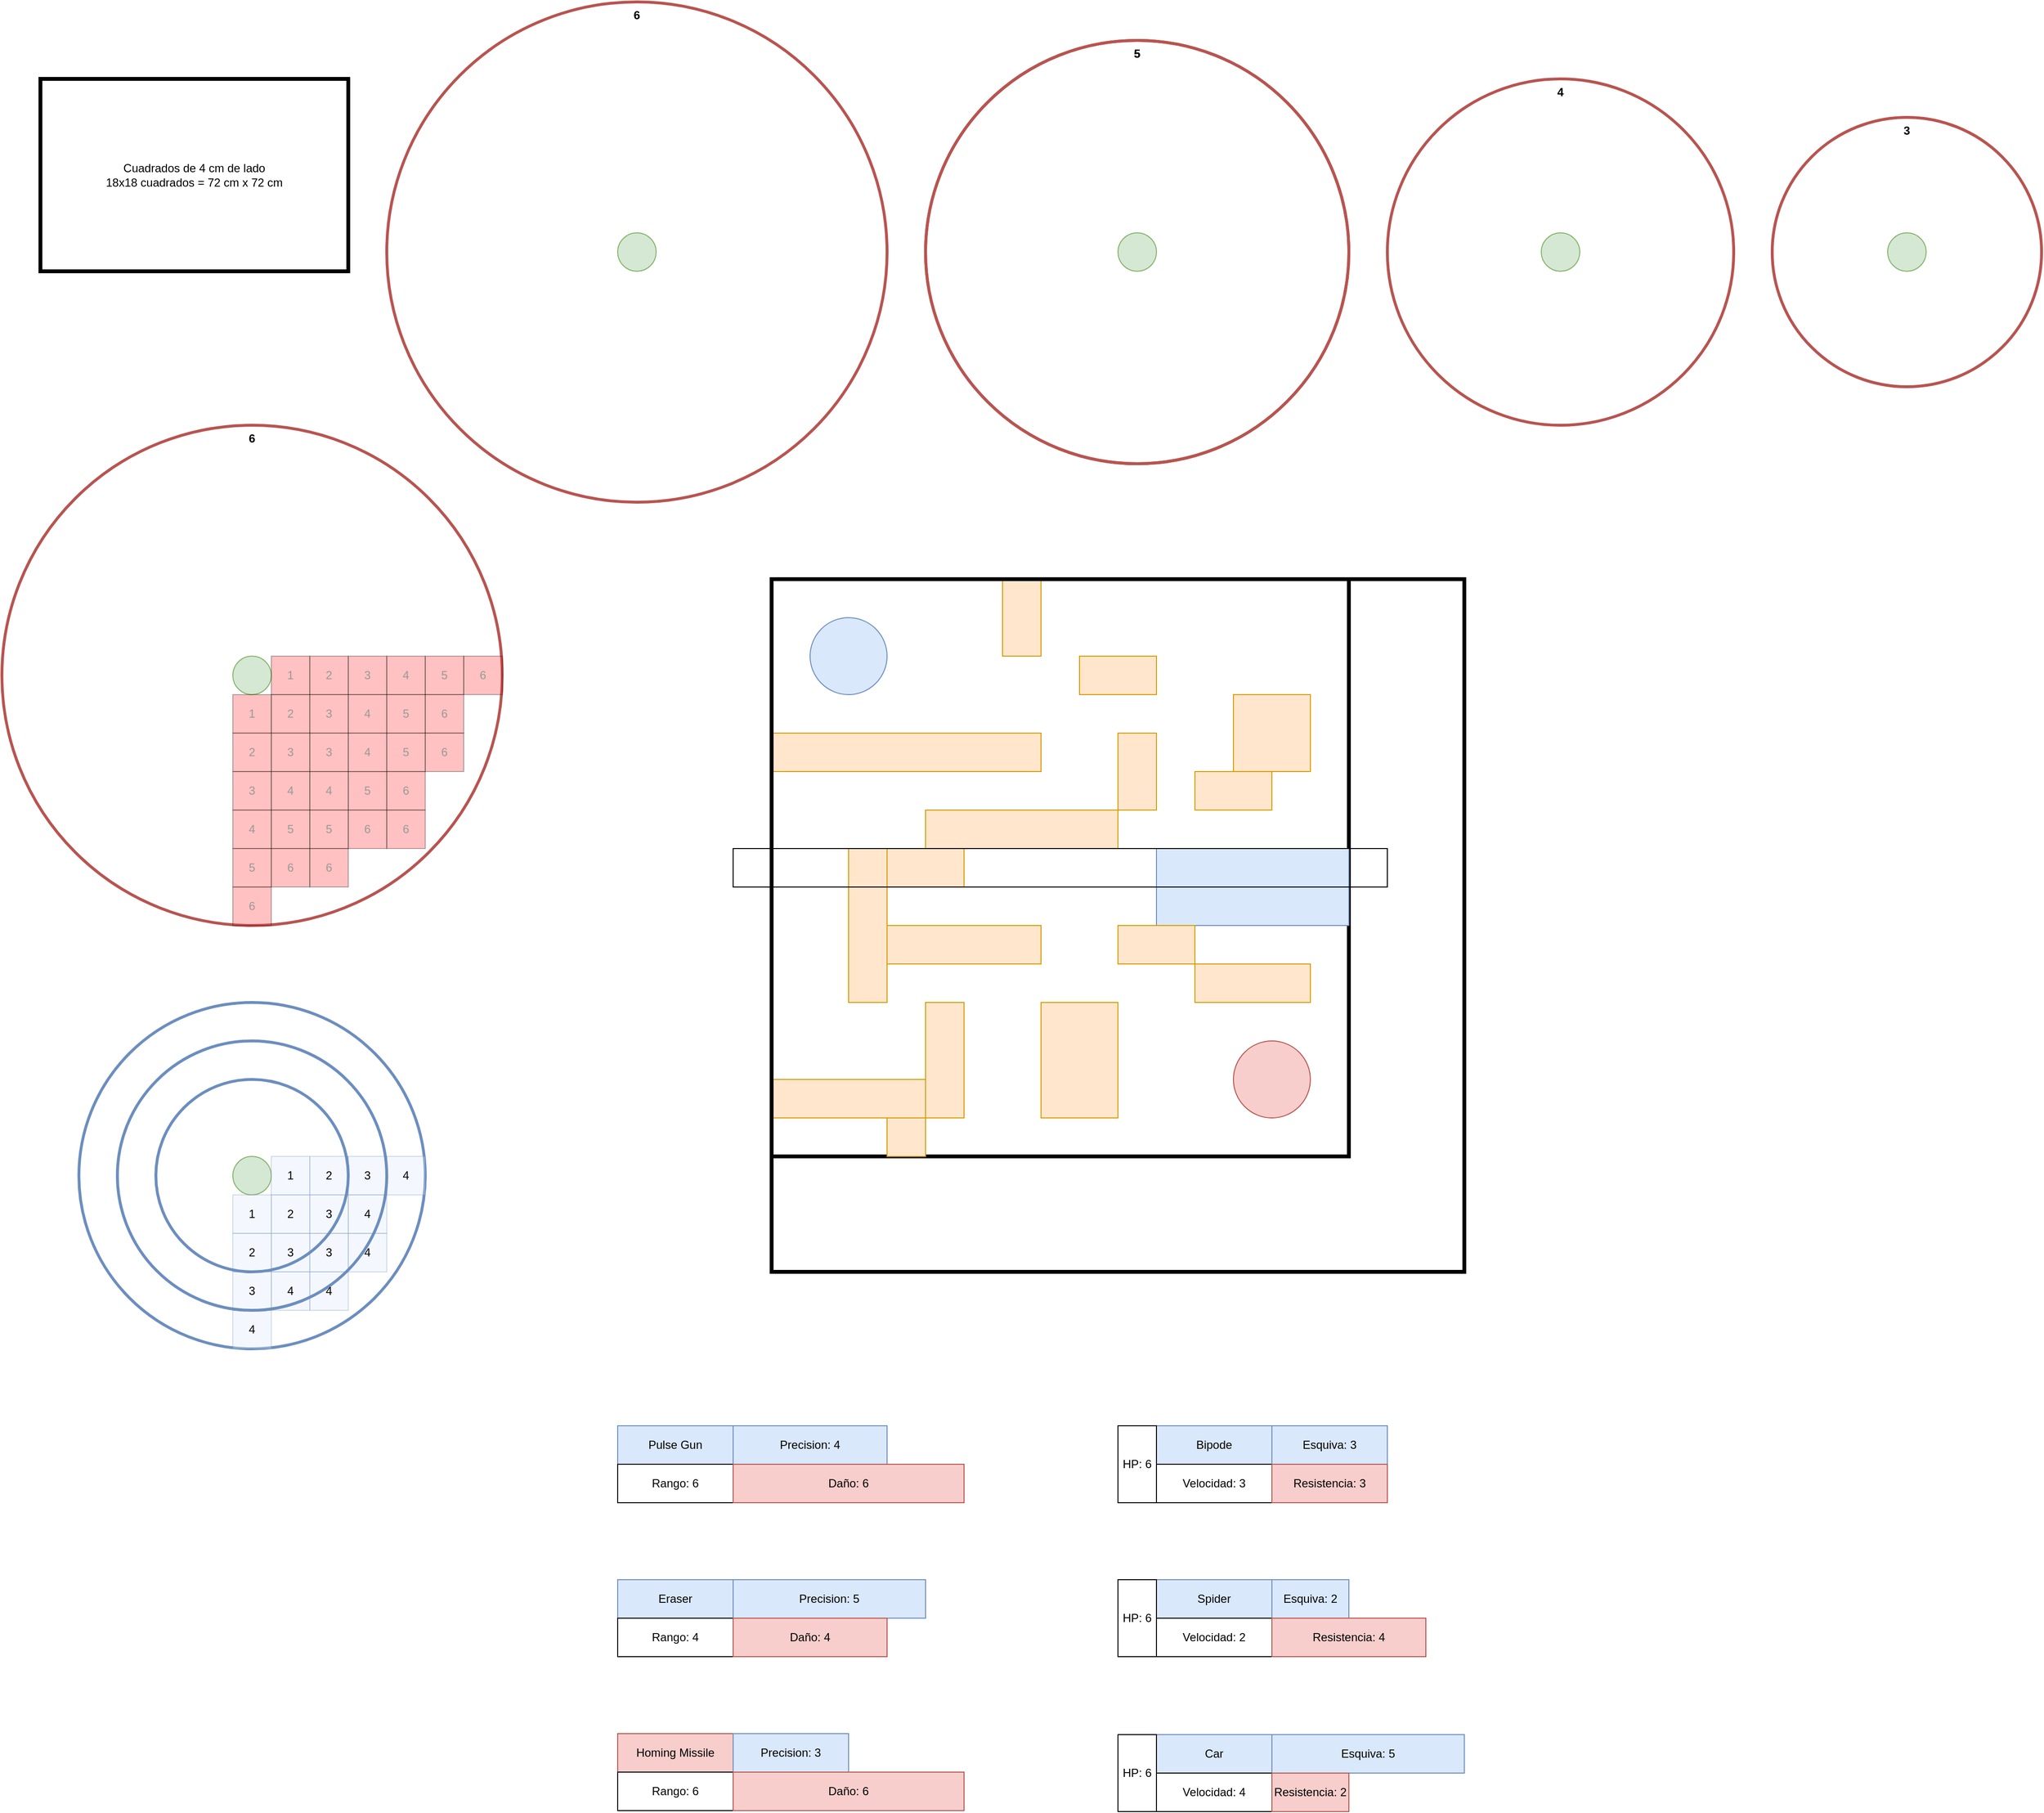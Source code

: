 <mxfile version="14.5.3" type="github">
  <diagram id="_yiUwRokFOnQKQJ4L_2b" name="Page-1">
    <mxGraphModel dx="2286" dy="2127" grid="1" gridSize="40" guides="1" tooltips="1" connect="1" arrows="1" fold="1" page="1" pageScale="1" pageWidth="1169" pageHeight="827" math="0" shadow="0">
      <root>
        <mxCell id="0" />
        <mxCell id="1" parent="0" />
        <mxCell id="vn4npf6PUUD4SO4Y0X6b-38" value="6" style="ellipse;whiteSpace=wrap;html=1;aspect=fixed;strokeColor=#b85450;strokeWidth=3;fillColor=none;verticalAlign=top;fontStyle=1" parent="1" vertex="1">
          <mxGeometry x="-800" y="-160" width="520" height="520" as="geometry" />
        </mxCell>
        <mxCell id="3i8wpQ27d8iT5KFeXICe-36" value="" style="ellipse;whiteSpace=wrap;html=1;aspect=fixed;strokeColor=#6c8ebf;strokeWidth=3;fillColor=none;" vertex="1" parent="1">
          <mxGeometry x="-720" y="440" width="360" height="360" as="geometry" />
        </mxCell>
        <mxCell id="QKz0i4Ya-4XRhN0GM1Uq-62" value="" style="ellipse;whiteSpace=wrap;html=1;aspect=fixed;fillColor=#d5e8d4;strokeColor=#82b366;" parent="1" vertex="1">
          <mxGeometry x="-560" y="80" width="40" height="40" as="geometry" />
        </mxCell>
        <mxCell id="PsukZITPC0t1pCXcuslk-24" value="2" style="rounded=0;whiteSpace=wrap;html=1;fillColor=#FF3333;gradientColor=none;opacity=30;direction=south;fontColor=#999999;" parent="1" vertex="1">
          <mxGeometry x="-520" y="120" width="40" height="40" as="geometry" />
        </mxCell>
        <mxCell id="PsukZITPC0t1pCXcuslk-25" value="3" style="rounded=0;whiteSpace=wrap;html=1;fillColor=#FF3333;gradientColor=none;opacity=30;direction=south;fontColor=#999999;" parent="1" vertex="1">
          <mxGeometry x="-480" y="160" width="40" height="40" as="geometry" />
        </mxCell>
        <mxCell id="PsukZITPC0t1pCXcuslk-26" value="5" style="rounded=0;whiteSpace=wrap;html=1;fillColor=#FF3333;gradientColor=none;opacity=30;direction=south;fontColor=#999999;" parent="1" vertex="1">
          <mxGeometry x="-440" y="200" width="40" height="40" as="geometry" />
        </mxCell>
        <mxCell id="PsukZITPC0t1pCXcuslk-39" value="1" style="rounded=0;whiteSpace=wrap;html=1;fillColor=#FF3333;gradientColor=none;opacity=30;direction=south;fontColor=#999999;" parent="1" vertex="1">
          <mxGeometry x="-520" y="80" width="40" height="40" as="geometry" />
        </mxCell>
        <mxCell id="PsukZITPC0t1pCXcuslk-40" value="2" style="rounded=0;whiteSpace=wrap;html=1;fillColor=#FF3333;gradientColor=none;opacity=30;direction=south;fontColor=#999999;" parent="1" vertex="1">
          <mxGeometry x="-480" y="80" width="40" height="40" as="geometry" />
        </mxCell>
        <mxCell id="PsukZITPC0t1pCXcuslk-41" value="3" style="rounded=0;whiteSpace=wrap;html=1;fillColor=#FF3333;gradientColor=none;opacity=30;direction=south;fontColor=#999999;" parent="1" vertex="1">
          <mxGeometry x="-440" y="80" width="40" height="40" as="geometry" />
        </mxCell>
        <mxCell id="PsukZITPC0t1pCXcuslk-42" value="4" style="rounded=0;whiteSpace=wrap;html=1;fillColor=#FF3333;gradientColor=none;opacity=30;direction=south;fontColor=#999999;" parent="1" vertex="1">
          <mxGeometry x="-400" y="80" width="40" height="40" as="geometry" />
        </mxCell>
        <mxCell id="PsukZITPC0t1pCXcuslk-43" value="5" style="rounded=0;whiteSpace=wrap;html=1;fillColor=#FF3333;gradientColor=none;opacity=30;direction=south;fontColor=#999999;" parent="1" vertex="1">
          <mxGeometry x="-360" y="80" width="40" height="40" as="geometry" />
        </mxCell>
        <mxCell id="PsukZITPC0t1pCXcuslk-44" value="4" style="rounded=0;whiteSpace=wrap;html=1;fillColor=#FF3333;gradientColor=none;opacity=30;direction=north;fontColor=#999999;" parent="1" vertex="1">
          <mxGeometry x="-440" y="160" width="40" height="40" as="geometry" />
        </mxCell>
        <mxCell id="PsukZITPC0t1pCXcuslk-45" value="5" style="rounded=0;whiteSpace=wrap;html=1;fillColor=#FF3333;gradientColor=none;opacity=30;direction=north;fontColor=#999999;" parent="1" vertex="1">
          <mxGeometry x="-400" y="160" width="40" height="40" as="geometry" />
        </mxCell>
        <mxCell id="PsukZITPC0t1pCXcuslk-46" value="4" style="rounded=0;whiteSpace=wrap;html=1;fillColor=#FF3333;gradientColor=none;opacity=30;direction=north;fontColor=#999999;" parent="1" vertex="1">
          <mxGeometry x="-480" y="200" width="40" height="40" as="geometry" />
        </mxCell>
        <mxCell id="PsukZITPC0t1pCXcuslk-47" value="5" style="rounded=0;whiteSpace=wrap;html=1;fillColor=#FF3333;gradientColor=none;opacity=30;direction=north;fontColor=#999999;" parent="1" vertex="1">
          <mxGeometry x="-480" y="240" width="40" height="40" as="geometry" />
        </mxCell>
        <mxCell id="PsukZITPC0t1pCXcuslk-48" value="3" style="rounded=0;whiteSpace=wrap;html=1;fillColor=#FF3333;gradientColor=none;opacity=30;direction=south;fontColor=#999999;" parent="1" vertex="1">
          <mxGeometry x="-520" y="160" width="40" height="40" as="geometry" />
        </mxCell>
        <mxCell id="PsukZITPC0t1pCXcuslk-50" value="4" style="rounded=0;whiteSpace=wrap;html=1;fillColor=#FF3333;gradientColor=none;opacity=30;direction=north;fontColor=#999999;" parent="1" vertex="1">
          <mxGeometry x="-520" y="200" width="40" height="40" as="geometry" />
        </mxCell>
        <mxCell id="PsukZITPC0t1pCXcuslk-51" value="5" style="rounded=0;whiteSpace=wrap;html=1;fillColor=#FF3333;gradientColor=none;opacity=30;direction=north;fontColor=#999999;" parent="1" vertex="1">
          <mxGeometry x="-520" y="240" width="40" height="40" as="geometry" />
        </mxCell>
        <mxCell id="PsukZITPC0t1pCXcuslk-52" value="3" style="rounded=0;whiteSpace=wrap;html=1;fillColor=#FF3333;gradientColor=none;opacity=30;direction=south;fontColor=#999999;" parent="1" vertex="1">
          <mxGeometry x="-480" y="120" width="40" height="40" as="geometry" />
        </mxCell>
        <mxCell id="PsukZITPC0t1pCXcuslk-53" value="4" style="rounded=0;whiteSpace=wrap;html=1;fillColor=#FF3333;gradientColor=none;opacity=30;direction=north;fontColor=#999999;" parent="1" vertex="1">
          <mxGeometry x="-440" y="120" width="40" height="40" as="geometry" />
        </mxCell>
        <mxCell id="PsukZITPC0t1pCXcuslk-54" value="5" style="rounded=0;whiteSpace=wrap;html=1;fillColor=#FF3333;gradientColor=none;opacity=30;direction=north;fontColor=#999999;" parent="1" vertex="1">
          <mxGeometry x="-400" y="120" width="40" height="40" as="geometry" />
        </mxCell>
        <mxCell id="PsukZITPC0t1pCXcuslk-55" value="1" style="rounded=0;whiteSpace=wrap;html=1;fillColor=#FF3333;gradientColor=none;opacity=30;direction=south;fontColor=#999999;" parent="1" vertex="1">
          <mxGeometry x="-560" y="120" width="40" height="40" as="geometry" />
        </mxCell>
        <mxCell id="PsukZITPC0t1pCXcuslk-57" value="2" style="rounded=0;whiteSpace=wrap;html=1;fillColor=#FF3333;gradientColor=none;opacity=30;direction=south;fontColor=#999999;" parent="1" vertex="1">
          <mxGeometry x="-560" y="160" width="40" height="40" as="geometry" />
        </mxCell>
        <mxCell id="PsukZITPC0t1pCXcuslk-58" value="4" style="rounded=0;whiteSpace=wrap;html=1;fillColor=#FF3333;gradientColor=none;opacity=30;direction=south;fontColor=#999999;" parent="1" vertex="1">
          <mxGeometry x="-560" y="240" width="40" height="40" as="geometry" />
        </mxCell>
        <mxCell id="PsukZITPC0t1pCXcuslk-59" value="3" style="rounded=0;whiteSpace=wrap;html=1;fillColor=#FF3333;gradientColor=none;opacity=30;direction=south;fontColor=#999999;" parent="1" vertex="1">
          <mxGeometry x="-560" y="200" width="40" height="40" as="geometry" />
        </mxCell>
        <mxCell id="PsukZITPC0t1pCXcuslk-60" value="5" style="rounded=0;whiteSpace=wrap;html=1;fillColor=#FF3333;gradientColor=none;opacity=30;direction=south;fontColor=#999999;" parent="1" vertex="1">
          <mxGeometry x="-560" y="280" width="40" height="40" as="geometry" />
        </mxCell>
        <mxCell id="3i8wpQ27d8iT5KFeXICe-1" value="" style="ellipse;whiteSpace=wrap;html=1;aspect=fixed;fillColor=#d5e8d4;strokeColor=#82b366;" vertex="1" parent="1">
          <mxGeometry x="-560" y="600" width="40" height="40" as="geometry" />
        </mxCell>
        <mxCell id="3i8wpQ27d8iT5KFeXICe-4" value="2" style="rounded=0;whiteSpace=wrap;html=1;fillColor=#dae8fc;opacity=30;direction=south;strokeColor=#6c8ebf;" vertex="1" parent="1">
          <mxGeometry x="-520" y="640" width="40" height="40" as="geometry" />
        </mxCell>
        <mxCell id="3i8wpQ27d8iT5KFeXICe-5" value="3" style="rounded=0;whiteSpace=wrap;html=1;fillColor=#dae8fc;opacity=30;direction=south;strokeColor=#6c8ebf;" vertex="1" parent="1">
          <mxGeometry x="-480" y="680" width="40" height="40" as="geometry" />
        </mxCell>
        <mxCell id="3i8wpQ27d8iT5KFeXICe-16" value="1" style="rounded=0;whiteSpace=wrap;html=1;fillColor=#dae8fc;opacity=30;direction=south;strokeColor=#6c8ebf;" vertex="1" parent="1">
          <mxGeometry x="-520" y="600" width="40" height="40" as="geometry" />
        </mxCell>
        <mxCell id="3i8wpQ27d8iT5KFeXICe-17" value="2" style="rounded=0;whiteSpace=wrap;html=1;fillColor=#dae8fc;opacity=30;direction=south;strokeColor=#6c8ebf;" vertex="1" parent="1">
          <mxGeometry x="-480" y="600" width="40" height="40" as="geometry" />
        </mxCell>
        <mxCell id="3i8wpQ27d8iT5KFeXICe-18" value="3" style="rounded=0;whiteSpace=wrap;html=1;fillColor=#dae8fc;opacity=30;direction=south;strokeColor=#6c8ebf;" vertex="1" parent="1">
          <mxGeometry x="-440" y="600" width="40" height="40" as="geometry" />
        </mxCell>
        <mxCell id="3i8wpQ27d8iT5KFeXICe-19" value="4" style="rounded=0;whiteSpace=wrap;html=1;fillColor=#dae8fc;opacity=30;direction=south;strokeColor=#6c8ebf;" vertex="1" parent="1">
          <mxGeometry x="-400" y="600" width="40" height="40" as="geometry" />
        </mxCell>
        <mxCell id="3i8wpQ27d8iT5KFeXICe-21" value="4" style="rounded=0;whiteSpace=wrap;html=1;fillColor=#dae8fc;opacity=30;direction=north;strokeColor=#6c8ebf;" vertex="1" parent="1">
          <mxGeometry x="-440" y="680" width="40" height="40" as="geometry" />
        </mxCell>
        <mxCell id="3i8wpQ27d8iT5KFeXICe-23" value="4" style="rounded=0;whiteSpace=wrap;html=1;fillColor=#dae8fc;opacity=30;direction=north;strokeColor=#6c8ebf;" vertex="1" parent="1">
          <mxGeometry x="-480" y="720" width="40" height="40" as="geometry" />
        </mxCell>
        <mxCell id="3i8wpQ27d8iT5KFeXICe-25" value="3" style="rounded=0;whiteSpace=wrap;html=1;fillColor=#dae8fc;opacity=30;direction=south;strokeColor=#6c8ebf;" vertex="1" parent="1">
          <mxGeometry x="-520" y="680" width="40" height="40" as="geometry" />
        </mxCell>
        <mxCell id="3i8wpQ27d8iT5KFeXICe-26" value="4" style="rounded=0;whiteSpace=wrap;html=1;fillColor=#dae8fc;opacity=30;direction=north;strokeColor=#6c8ebf;" vertex="1" parent="1">
          <mxGeometry x="-520" y="720" width="40" height="40" as="geometry" />
        </mxCell>
        <mxCell id="3i8wpQ27d8iT5KFeXICe-28" value="3" style="rounded=0;whiteSpace=wrap;html=1;fillColor=#dae8fc;opacity=30;direction=south;strokeColor=#6c8ebf;" vertex="1" parent="1">
          <mxGeometry x="-480" y="640" width="40" height="40" as="geometry" />
        </mxCell>
        <mxCell id="3i8wpQ27d8iT5KFeXICe-29" value="4" style="rounded=0;whiteSpace=wrap;html=1;fillColor=#dae8fc;opacity=30;direction=north;strokeColor=#6c8ebf;" vertex="1" parent="1">
          <mxGeometry x="-440" y="640" width="40" height="40" as="geometry" />
        </mxCell>
        <mxCell id="3i8wpQ27d8iT5KFeXICe-31" value="1" style="rounded=0;whiteSpace=wrap;html=1;fillColor=#dae8fc;opacity=30;direction=south;strokeColor=#6c8ebf;" vertex="1" parent="1">
          <mxGeometry x="-560" y="640" width="40" height="40" as="geometry" />
        </mxCell>
        <mxCell id="3i8wpQ27d8iT5KFeXICe-32" value="2" style="rounded=0;whiteSpace=wrap;html=1;fillColor=#dae8fc;opacity=30;direction=south;strokeColor=#6c8ebf;" vertex="1" parent="1">
          <mxGeometry x="-560" y="680" width="40" height="40" as="geometry" />
        </mxCell>
        <mxCell id="3i8wpQ27d8iT5KFeXICe-33" value="4" style="rounded=0;whiteSpace=wrap;html=1;fillColor=#dae8fc;opacity=30;direction=south;strokeColor=#6c8ebf;" vertex="1" parent="1">
          <mxGeometry x="-560" y="760" width="40" height="40" as="geometry" />
        </mxCell>
        <mxCell id="3i8wpQ27d8iT5KFeXICe-34" value="3" style="rounded=0;whiteSpace=wrap;html=1;fillColor=#dae8fc;opacity=30;direction=south;strokeColor=#6c8ebf;" vertex="1" parent="1">
          <mxGeometry x="-560" y="720" width="40" height="40" as="geometry" />
        </mxCell>
        <mxCell id="3i8wpQ27d8iT5KFeXICe-45" value="" style="ellipse;whiteSpace=wrap;html=1;aspect=fixed;strokeColor=#6c8ebf;strokeWidth=3;fillColor=none;" vertex="1" parent="1">
          <mxGeometry x="-680" y="480" width="280" height="280" as="geometry" />
        </mxCell>
        <mxCell id="3i8wpQ27d8iT5KFeXICe-46" value="6" style="rounded=0;whiteSpace=wrap;html=1;fillColor=#FF3333;gradientColor=none;opacity=30;direction=south;fontColor=#999999;" vertex="1" parent="1">
          <mxGeometry x="-560" y="320" width="40" height="40" as="geometry" />
        </mxCell>
        <mxCell id="3i8wpQ27d8iT5KFeXICe-47" value="6" style="rounded=0;whiteSpace=wrap;html=1;fillColor=#FF3333;gradientColor=none;opacity=30;direction=south;fontColor=#999999;" vertex="1" parent="1">
          <mxGeometry x="-520" y="280" width="40" height="40" as="geometry" />
        </mxCell>
        <mxCell id="3i8wpQ27d8iT5KFeXICe-48" value="6" style="rounded=0;whiteSpace=wrap;html=1;fillColor=#FF3333;gradientColor=none;opacity=30;direction=south;fontColor=#999999;" vertex="1" parent="1">
          <mxGeometry x="-480" y="280" width="40" height="40" as="geometry" />
        </mxCell>
        <mxCell id="3i8wpQ27d8iT5KFeXICe-49" value="6" style="rounded=0;whiteSpace=wrap;html=1;fillColor=#FF3333;gradientColor=none;opacity=30;direction=south;fontColor=#999999;" vertex="1" parent="1">
          <mxGeometry x="-440" y="240" width="40" height="40" as="geometry" />
        </mxCell>
        <mxCell id="3i8wpQ27d8iT5KFeXICe-50" value="6" style="rounded=0;whiteSpace=wrap;html=1;fillColor=#FF3333;gradientColor=none;opacity=30;direction=south;fontColor=#999999;" vertex="1" parent="1">
          <mxGeometry x="-400" y="200" width="40" height="40" as="geometry" />
        </mxCell>
        <mxCell id="3i8wpQ27d8iT5KFeXICe-51" value="6" style="rounded=0;whiteSpace=wrap;html=1;fillColor=#FF3333;gradientColor=none;opacity=30;direction=south;fontColor=#999999;" vertex="1" parent="1">
          <mxGeometry x="-320" y="80" width="40" height="40" as="geometry" />
        </mxCell>
        <mxCell id="3i8wpQ27d8iT5KFeXICe-52" value="6" style="rounded=0;whiteSpace=wrap;html=1;fillColor=#FF3333;gradientColor=none;opacity=30;direction=south;fontColor=#999999;" vertex="1" parent="1">
          <mxGeometry x="-360" y="120" width="40" height="40" as="geometry" />
        </mxCell>
        <mxCell id="3i8wpQ27d8iT5KFeXICe-53" value="6" style="rounded=0;whiteSpace=wrap;html=1;fillColor=#FF3333;gradientColor=none;opacity=30;direction=south;fontColor=#999999;" vertex="1" parent="1">
          <mxGeometry x="-360" y="160" width="40" height="40" as="geometry" />
        </mxCell>
        <mxCell id="3i8wpQ27d8iT5KFeXICe-54" value="6" style="rounded=0;whiteSpace=wrap;html=1;fillColor=#FF3333;gradientColor=none;opacity=30;direction=south;fontColor=#999999;" vertex="1" parent="1">
          <mxGeometry x="-400" y="240" width="40" height="40" as="geometry" />
        </mxCell>
        <mxCell id="3i8wpQ27d8iT5KFeXICe-55" value="" style="ellipse;whiteSpace=wrap;html=1;aspect=fixed;strokeColor=#6c8ebf;strokeWidth=3;fillColor=none;" vertex="1" parent="1">
          <mxGeometry x="-640" y="520" width="200" height="200" as="geometry" />
        </mxCell>
        <mxCell id="3i8wpQ27d8iT5KFeXICe-56" value="Pulse Gun" style="rounded=0;whiteSpace=wrap;html=1;fillColor=#dae8fc;strokeColor=#6c8ebf;" vertex="1" parent="1">
          <mxGeometry x="-160" y="880" width="120" height="40" as="geometry" />
        </mxCell>
        <mxCell id="3i8wpQ27d8iT5KFeXICe-57" value="Rango: 6" style="rounded=0;whiteSpace=wrap;html=1;" vertex="1" parent="1">
          <mxGeometry x="-160" y="920" width="120" height="40" as="geometry" />
        </mxCell>
        <mxCell id="3i8wpQ27d8iT5KFeXICe-71" value="" style="group" vertex="1" connectable="0" parent="1">
          <mxGeometry x="160" y="-560" width="440" height="440" as="geometry" />
        </mxCell>
        <mxCell id="3i8wpQ27d8iT5KFeXICe-68" value="5" style="ellipse;whiteSpace=wrap;html=1;aspect=fixed;strokeColor=#b85450;strokeWidth=3;fillColor=none;verticalAlign=top;fontStyle=1" vertex="1" parent="3i8wpQ27d8iT5KFeXICe-71">
          <mxGeometry width="440" height="440" as="geometry" />
        </mxCell>
        <mxCell id="3i8wpQ27d8iT5KFeXICe-69" value="" style="ellipse;whiteSpace=wrap;html=1;aspect=fixed;fillColor=#d5e8d4;strokeColor=#82b366;" vertex="1" parent="3i8wpQ27d8iT5KFeXICe-71">
          <mxGeometry x="200" y="200" width="40" height="40" as="geometry" />
        </mxCell>
        <mxCell id="3i8wpQ27d8iT5KFeXICe-70" value="5" style="ellipse;whiteSpace=wrap;html=1;aspect=fixed;strokeColor=#b85450;strokeWidth=3;fillColor=none;verticalAlign=top;fontStyle=1" vertex="1" parent="3i8wpQ27d8iT5KFeXICe-71">
          <mxGeometry width="440" height="440" as="geometry" />
        </mxCell>
        <mxCell id="3i8wpQ27d8iT5KFeXICe-73" value="" style="group" vertex="1" connectable="0" parent="1">
          <mxGeometry x="640" y="-520" width="360" height="360" as="geometry" />
        </mxCell>
        <mxCell id="3i8wpQ27d8iT5KFeXICe-63" value="4" style="ellipse;whiteSpace=wrap;html=1;aspect=fixed;strokeColor=#b85450;strokeWidth=3;fillColor=none;verticalAlign=top;fontStyle=1" vertex="1" parent="3i8wpQ27d8iT5KFeXICe-73">
          <mxGeometry width="360" height="360" as="geometry" />
        </mxCell>
        <mxCell id="3i8wpQ27d8iT5KFeXICe-64" value="" style="ellipse;whiteSpace=wrap;html=1;aspect=fixed;fillColor=#d5e8d4;strokeColor=#82b366;" vertex="1" parent="3i8wpQ27d8iT5KFeXICe-73">
          <mxGeometry x="160" y="160" width="40" height="40" as="geometry" />
        </mxCell>
        <mxCell id="3i8wpQ27d8iT5KFeXICe-79" value="Precision: 4" style="rounded=0;whiteSpace=wrap;html=1;fillColor=#dae8fc;strokeColor=#6c8ebf;" vertex="1" parent="1">
          <mxGeometry x="-40" y="880" width="160" height="40" as="geometry" />
        </mxCell>
        <mxCell id="3i8wpQ27d8iT5KFeXICe-80" value="Daño: 6" style="rounded=0;whiteSpace=wrap;html=1;fillColor=#f8cecc;strokeColor=#b85450;" vertex="1" parent="1">
          <mxGeometry x="-40" y="920" width="240" height="40" as="geometry" />
        </mxCell>
        <mxCell id="3i8wpQ27d8iT5KFeXICe-81" value="Bipode" style="rounded=0;whiteSpace=wrap;html=1;fillColor=#dae8fc;strokeColor=#6c8ebf;" vertex="1" parent="1">
          <mxGeometry x="400" y="880" width="120" height="40" as="geometry" />
        </mxCell>
        <mxCell id="3i8wpQ27d8iT5KFeXICe-82" value="Velocidad: 3" style="rounded=0;whiteSpace=wrap;html=1;" vertex="1" parent="1">
          <mxGeometry x="400" y="920" width="120" height="40" as="geometry" />
        </mxCell>
        <mxCell id="3i8wpQ27d8iT5KFeXICe-83" value="Esquiva: 3" style="rounded=0;whiteSpace=wrap;html=1;fillColor=#dae8fc;strokeColor=#6c8ebf;" vertex="1" parent="1">
          <mxGeometry x="520" y="880" width="120" height="40" as="geometry" />
        </mxCell>
        <mxCell id="3i8wpQ27d8iT5KFeXICe-84" value="Resistencia: 3" style="rounded=0;whiteSpace=wrap;html=1;fillColor=#f8cecc;strokeColor=#b85450;" vertex="1" parent="1">
          <mxGeometry x="520" y="920" width="120" height="40" as="geometry" />
        </mxCell>
        <mxCell id="3i8wpQ27d8iT5KFeXICe-85" value="HP: 6" style="rounded=0;whiteSpace=wrap;html=1;" vertex="1" parent="1">
          <mxGeometry x="360" y="880" width="40" height="80" as="geometry" />
        </mxCell>
        <mxCell id="3i8wpQ27d8iT5KFeXICe-90" value="Eraser" style="rounded=0;whiteSpace=wrap;html=1;fillColor=#dae8fc;strokeColor=#6c8ebf;" vertex="1" parent="1">
          <mxGeometry x="-160" y="1040" width="120" height="40" as="geometry" />
        </mxCell>
        <mxCell id="3i8wpQ27d8iT5KFeXICe-91" value="Rango: 4" style="rounded=0;whiteSpace=wrap;html=1;" vertex="1" parent="1">
          <mxGeometry x="-160" y="1080" width="120" height="40" as="geometry" />
        </mxCell>
        <mxCell id="3i8wpQ27d8iT5KFeXICe-92" value="Precision: 5" style="rounded=0;whiteSpace=wrap;html=1;fillColor=#dae8fc;strokeColor=#6c8ebf;" vertex="1" parent="1">
          <mxGeometry x="-40" y="1040" width="200" height="40" as="geometry" />
        </mxCell>
        <mxCell id="3i8wpQ27d8iT5KFeXICe-93" value="Daño: 4" style="rounded=0;whiteSpace=wrap;html=1;fillColor=#f8cecc;strokeColor=#b85450;" vertex="1" parent="1">
          <mxGeometry x="-40" y="1080" width="160" height="40" as="geometry" />
        </mxCell>
        <mxCell id="QUq8jVQ-3CsHZDVAN7Um-1" value="" style="rounded=0;whiteSpace=wrap;html=1;fillColor=none;strokeWidth=4;" parent="1" vertex="1">
          <mxGeometry width="600" height="600" as="geometry" />
        </mxCell>
        <mxCell id="QUq8jVQ-3CsHZDVAN7Um-2" value="" style="rounded=0;whiteSpace=wrap;html=1;strokeWidth=1;fillColor=#ffe6cc;strokeColor=#d79b00;" parent="1" vertex="1">
          <mxGeometry y="160" width="280" height="40" as="geometry" />
        </mxCell>
        <mxCell id="QUq8jVQ-3CsHZDVAN7Um-3" value="" style="ellipse;whiteSpace=wrap;html=1;aspect=fixed;strokeWidth=1;fillColor=#dae8fc;strokeColor=#6c8ebf;" parent="1" vertex="1">
          <mxGeometry x="40" y="40" width="80" height="80" as="geometry" />
        </mxCell>
        <mxCell id="QUq8jVQ-3CsHZDVAN7Um-4" value="" style="ellipse;whiteSpace=wrap;html=1;aspect=fixed;strokeWidth=1;fillColor=#f8cecc;strokeColor=#b85450;" parent="1" vertex="1">
          <mxGeometry x="480" y="480" width="80" height="80" as="geometry" />
        </mxCell>
        <mxCell id="_W_RC7Hk2FGRDH1CuONX-2" value="" style="rounded=0;whiteSpace=wrap;html=1;strokeWidth=1;fillColor=#ffe6cc;strokeColor=#d79b00;" parent="1" vertex="1">
          <mxGeometry x="160" y="240" width="200" height="40" as="geometry" />
        </mxCell>
        <mxCell id="_W_RC7Hk2FGRDH1CuONX-4" value="" style="rounded=0;whiteSpace=wrap;html=1;strokeWidth=1;fillColor=#ffe6cc;strokeColor=#d79b00;" parent="1" vertex="1">
          <mxGeometry x="360" y="160" width="40" height="80" as="geometry" />
        </mxCell>
        <mxCell id="_W_RC7Hk2FGRDH1CuONX-5" value="" style="rounded=0;whiteSpace=wrap;html=1;strokeWidth=1;fillColor=#ffe6cc;strokeColor=#d79b00;" parent="1" vertex="1">
          <mxGeometry x="80" y="280" width="40" height="160" as="geometry" />
        </mxCell>
        <mxCell id="_W_RC7Hk2FGRDH1CuONX-7" value="" style="rounded=0;whiteSpace=wrap;html=1;strokeWidth=1;fillColor=#ffe6cc;strokeColor=#d79b00;" parent="1" vertex="1">
          <mxGeometry x="120" y="280" width="80" height="40" as="geometry" />
        </mxCell>
        <mxCell id="_W_RC7Hk2FGRDH1CuONX-11" value="" style="rounded=0;whiteSpace=wrap;html=1;strokeWidth=1;fillColor=#dae8fc;strokeColor=#6c8ebf;" parent="1" vertex="1">
          <mxGeometry x="400" y="280" width="200" height="80" as="geometry" />
        </mxCell>
        <mxCell id="_W_RC7Hk2FGRDH1CuONX-16" value="" style="rounded=0;whiteSpace=wrap;html=1;strokeWidth=1;fillColor=#ffe6cc;strokeColor=#d79b00;" parent="1" vertex="1">
          <mxGeometry x="440" y="200" width="80" height="40" as="geometry" />
        </mxCell>
        <mxCell id="_W_RC7Hk2FGRDH1CuONX-17" value="" style="rounded=0;whiteSpace=wrap;html=1;strokeWidth=1;fillColor=#ffe6cc;strokeColor=#d79b00;" parent="1" vertex="1">
          <mxGeometry x="480" y="120" width="80" height="80" as="geometry" />
        </mxCell>
        <mxCell id="_W_RC7Hk2FGRDH1CuONX-18" value="" style="rounded=0;whiteSpace=wrap;html=1;strokeWidth=1;fillColor=#ffe6cc;strokeColor=#d79b00;" parent="1" vertex="1">
          <mxGeometry x="440" y="400" width="120" height="40" as="geometry" />
        </mxCell>
        <mxCell id="_W_RC7Hk2FGRDH1CuONX-19" value="" style="rounded=0;whiteSpace=wrap;html=1;strokeWidth=1;fillColor=#ffe6cc;strokeColor=#d79b00;" parent="1" vertex="1">
          <mxGeometry y="520" width="160" height="40" as="geometry" />
        </mxCell>
        <mxCell id="_W_RC7Hk2FGRDH1CuONX-20" value="" style="rounded=0;whiteSpace=wrap;html=1;strokeWidth=1;fillColor=#ffe6cc;strokeColor=#d79b00;" parent="1" vertex="1">
          <mxGeometry x="120" y="560" width="40" height="40" as="geometry" />
        </mxCell>
        <mxCell id="_W_RC7Hk2FGRDH1CuONX-21" value="" style="rounded=0;whiteSpace=wrap;html=1;strokeWidth=1;fillColor=#ffe6cc;strokeColor=#d79b00;" parent="1" vertex="1">
          <mxGeometry x="160" y="440" width="40" height="120" as="geometry" />
        </mxCell>
        <mxCell id="_W_RC7Hk2FGRDH1CuONX-22" value="" style="rounded=0;whiteSpace=wrap;html=1;strokeWidth=1;fillColor=#ffe6cc;strokeColor=#d79b00;" parent="1" vertex="1">
          <mxGeometry x="120" y="360" width="160" height="40" as="geometry" />
        </mxCell>
        <mxCell id="_W_RC7Hk2FGRDH1CuONX-23" value="" style="rounded=0;whiteSpace=wrap;html=1;strokeWidth=1;fillColor=#ffe6cc;strokeColor=#d79b00;" parent="1" vertex="1">
          <mxGeometry x="280" y="440" width="80" height="120" as="geometry" />
        </mxCell>
        <mxCell id="_W_RC7Hk2FGRDH1CuONX-25" value="" style="rounded=0;whiteSpace=wrap;html=1;strokeWidth=1;fillColor=#ffe6cc;strokeColor=#d79b00;" parent="1" vertex="1">
          <mxGeometry x="360" y="360" width="80" height="40" as="geometry" />
        </mxCell>
        <mxCell id="vn4npf6PUUD4SO4Y0X6b-39" value="" style="rounded=0;whiteSpace=wrap;html=1;strokeWidth=1;fillColor=#ffe6cc;strokeColor=#d79b00;" parent="1" vertex="1">
          <mxGeometry x="240" width="40" height="80" as="geometry" />
        </mxCell>
        <mxCell id="vn4npf6PUUD4SO4Y0X6b-40" value="" style="rounded=0;whiteSpace=wrap;html=1;strokeWidth=1;fillColor=#ffe6cc;strokeColor=#d79b00;" parent="1" vertex="1">
          <mxGeometry x="320" y="80" width="80" height="40" as="geometry" />
        </mxCell>
        <mxCell id="3i8wpQ27d8iT5KFeXICe-72" value="" style="group" vertex="1" connectable="0" parent="1">
          <mxGeometry x="1040" y="-480" width="280" height="280" as="geometry" />
        </mxCell>
        <mxCell id="3i8wpQ27d8iT5KFeXICe-66" value="3" style="ellipse;whiteSpace=wrap;html=1;aspect=fixed;strokeColor=#b85450;strokeWidth=3;fillColor=none;verticalAlign=top;fontStyle=1" vertex="1" parent="3i8wpQ27d8iT5KFeXICe-72">
          <mxGeometry width="280" height="280" as="geometry" />
        </mxCell>
        <mxCell id="3i8wpQ27d8iT5KFeXICe-67" value="" style="ellipse;whiteSpace=wrap;html=1;aspect=fixed;fillColor=#d5e8d4;strokeColor=#82b366;" vertex="1" parent="3i8wpQ27d8iT5KFeXICe-72">
          <mxGeometry x="120" y="120" width="40" height="40" as="geometry" />
        </mxCell>
        <mxCell id="3i8wpQ27d8iT5KFeXICe-98" value="Spider" style="rounded=0;whiteSpace=wrap;html=1;fillColor=#dae8fc;strokeColor=#6c8ebf;" vertex="1" parent="1">
          <mxGeometry x="400" y="1040" width="120" height="40" as="geometry" />
        </mxCell>
        <mxCell id="3i8wpQ27d8iT5KFeXICe-99" value="Velocidad: 2" style="rounded=0;whiteSpace=wrap;html=1;" vertex="1" parent="1">
          <mxGeometry x="400" y="1080" width="120" height="40" as="geometry" />
        </mxCell>
        <mxCell id="3i8wpQ27d8iT5KFeXICe-100" value="Esquiva: 2" style="rounded=0;whiteSpace=wrap;html=1;fillColor=#dae8fc;strokeColor=#6c8ebf;" vertex="1" parent="1">
          <mxGeometry x="520" y="1040" width="80" height="40" as="geometry" />
        </mxCell>
        <mxCell id="3i8wpQ27d8iT5KFeXICe-101" value="Resistencia: 4" style="rounded=0;whiteSpace=wrap;html=1;fillColor=#f8cecc;strokeColor=#b85450;" vertex="1" parent="1">
          <mxGeometry x="520" y="1080" width="160" height="40" as="geometry" />
        </mxCell>
        <mxCell id="3i8wpQ27d8iT5KFeXICe-102" value="HP: 6" style="rounded=0;whiteSpace=wrap;html=1;" vertex="1" parent="1">
          <mxGeometry x="360" y="1040" width="40" height="80" as="geometry" />
        </mxCell>
        <mxCell id="3i8wpQ27d8iT5KFeXICe-103" value="Car" style="rounded=0;whiteSpace=wrap;html=1;fillColor=#dae8fc;strokeColor=#6c8ebf;" vertex="1" parent="1">
          <mxGeometry x="400" y="1201" width="120" height="40" as="geometry" />
        </mxCell>
        <mxCell id="3i8wpQ27d8iT5KFeXICe-104" value="Velocidad: 4" style="rounded=0;whiteSpace=wrap;html=1;" vertex="1" parent="1">
          <mxGeometry x="400" y="1241" width="120" height="40" as="geometry" />
        </mxCell>
        <mxCell id="3i8wpQ27d8iT5KFeXICe-105" value="Esquiva: 5" style="rounded=0;whiteSpace=wrap;html=1;fillColor=#dae8fc;strokeColor=#6c8ebf;" vertex="1" parent="1">
          <mxGeometry x="520" y="1201" width="200" height="40" as="geometry" />
        </mxCell>
        <mxCell id="3i8wpQ27d8iT5KFeXICe-106" value="Resistencia: 2" style="rounded=0;whiteSpace=wrap;html=1;fillColor=#f8cecc;strokeColor=#b85450;" vertex="1" parent="1">
          <mxGeometry x="520" y="1241" width="80" height="40" as="geometry" />
        </mxCell>
        <mxCell id="3i8wpQ27d8iT5KFeXICe-107" value="HP: 6" style="rounded=0;whiteSpace=wrap;html=1;" vertex="1" parent="1">
          <mxGeometry x="360" y="1201" width="40" height="80" as="geometry" />
        </mxCell>
        <mxCell id="3i8wpQ27d8iT5KFeXICe-109" value="" style="rounded=0;whiteSpace=wrap;html=1;fillColor=none;align=center;" vertex="1" parent="1">
          <mxGeometry x="-40" y="280" width="680" height="40" as="geometry" />
        </mxCell>
        <mxCell id="3i8wpQ27d8iT5KFeXICe-112" value="Homing Missile" style="rounded=0;whiteSpace=wrap;html=1;fillColor=#f8cecc;strokeColor=#b85450;" vertex="1" parent="1">
          <mxGeometry x="-160" y="1200" width="120" height="40" as="geometry" />
        </mxCell>
        <mxCell id="3i8wpQ27d8iT5KFeXICe-113" value="Rango: 6" style="rounded=0;whiteSpace=wrap;html=1;" vertex="1" parent="1">
          <mxGeometry x="-160" y="1240" width="120" height="40" as="geometry" />
        </mxCell>
        <mxCell id="3i8wpQ27d8iT5KFeXICe-114" value="Precision: 3" style="rounded=0;whiteSpace=wrap;html=1;fillColor=#dae8fc;strokeColor=#6c8ebf;" vertex="1" parent="1">
          <mxGeometry x="-40" y="1200" width="120" height="40" as="geometry" />
        </mxCell>
        <mxCell id="3i8wpQ27d8iT5KFeXICe-115" value="Daño: 6" style="rounded=0;whiteSpace=wrap;html=1;fillColor=#f8cecc;strokeColor=#b85450;" vertex="1" parent="1">
          <mxGeometry x="-40" y="1240" width="240" height="40" as="geometry" />
        </mxCell>
        <mxCell id="3i8wpQ27d8iT5KFeXICe-116" value="" style="rounded=0;whiteSpace=wrap;html=1;fillColor=none;strokeWidth=4;" vertex="1" parent="1">
          <mxGeometry width="720" height="720" as="geometry" />
        </mxCell>
        <mxCell id="3i8wpQ27d8iT5KFeXICe-117" value="Cuadrados de 4 cm de lado&lt;br&gt;18x18 cuadrados = 72 cm x 72 cm" style="rounded=0;whiteSpace=wrap;html=1;fillColor=none;strokeWidth=4;" vertex="1" parent="1">
          <mxGeometry x="-760" y="-520" width="320" height="200" as="geometry" />
        </mxCell>
        <mxCell id="3i8wpQ27d8iT5KFeXICe-119" value="" style="group" vertex="1" connectable="0" parent="1">
          <mxGeometry x="-400" y="-600" width="520" height="520" as="geometry" />
        </mxCell>
        <mxCell id="3i8wpQ27d8iT5KFeXICe-74" value="6" style="ellipse;whiteSpace=wrap;html=1;aspect=fixed;strokeColor=#b85450;strokeWidth=3;fillColor=none;verticalAlign=top;fontStyle=1" vertex="1" parent="3i8wpQ27d8iT5KFeXICe-119">
          <mxGeometry width="520" height="520" as="geometry" />
        </mxCell>
        <mxCell id="3i8wpQ27d8iT5KFeXICe-75" value="" style="ellipse;whiteSpace=wrap;html=1;aspect=fixed;fillColor=#d5e8d4;strokeColor=#82b366;" vertex="1" parent="3i8wpQ27d8iT5KFeXICe-119">
          <mxGeometry x="240" y="240" width="40" height="40" as="geometry" />
        </mxCell>
      </root>
    </mxGraphModel>
  </diagram>
</mxfile>
